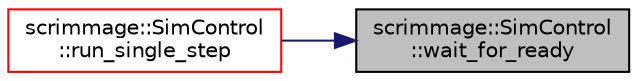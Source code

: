 digraph "scrimmage::SimControl::wait_for_ready"
{
 // LATEX_PDF_SIZE
  edge [fontname="Helvetica",fontsize="10",labelfontname="Helvetica",labelfontsize="10"];
  node [fontname="Helvetica",fontsize="10",shape=record];
  rankdir="RL";
  Node1 [label="scrimmage::SimControl\l::wait_for_ready",height=0.2,width=0.4,color="black", fillcolor="grey75", style="filled", fontcolor="black",tooltip=" "];
  Node1 -> Node2 [dir="back",color="midnightblue",fontsize="10",style="solid",fontname="Helvetica"];
  Node2 [label="scrimmage::SimControl\l::run_single_step",height=0.2,width=0.4,color="red", fillcolor="white", style="filled",URL="$classscrimmage_1_1SimControl.html#aa69c5c21ed532364b911e3a9a7234f65",tooltip="Runs the scrimmage simulation by a single time step."];
}
